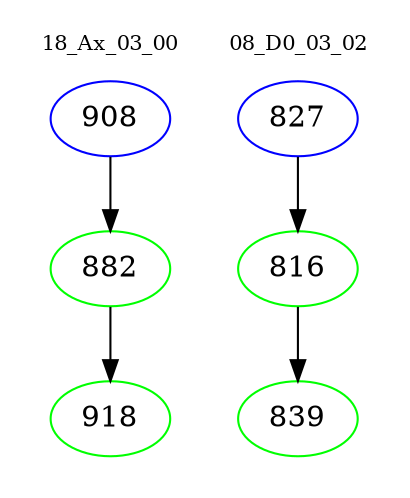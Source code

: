 digraph{
subgraph cluster_0 {
color = white
label = "18_Ax_03_00";
fontsize=10;
T0_908 [label="908", color="blue"]
T0_908 -> T0_882 [color="black"]
T0_882 [label="882", color="green"]
T0_882 -> T0_918 [color="black"]
T0_918 [label="918", color="green"]
}
subgraph cluster_1 {
color = white
label = "08_D0_03_02";
fontsize=10;
T1_827 [label="827", color="blue"]
T1_827 -> T1_816 [color="black"]
T1_816 [label="816", color="green"]
T1_816 -> T1_839 [color="black"]
T1_839 [label="839", color="green"]
}
}
